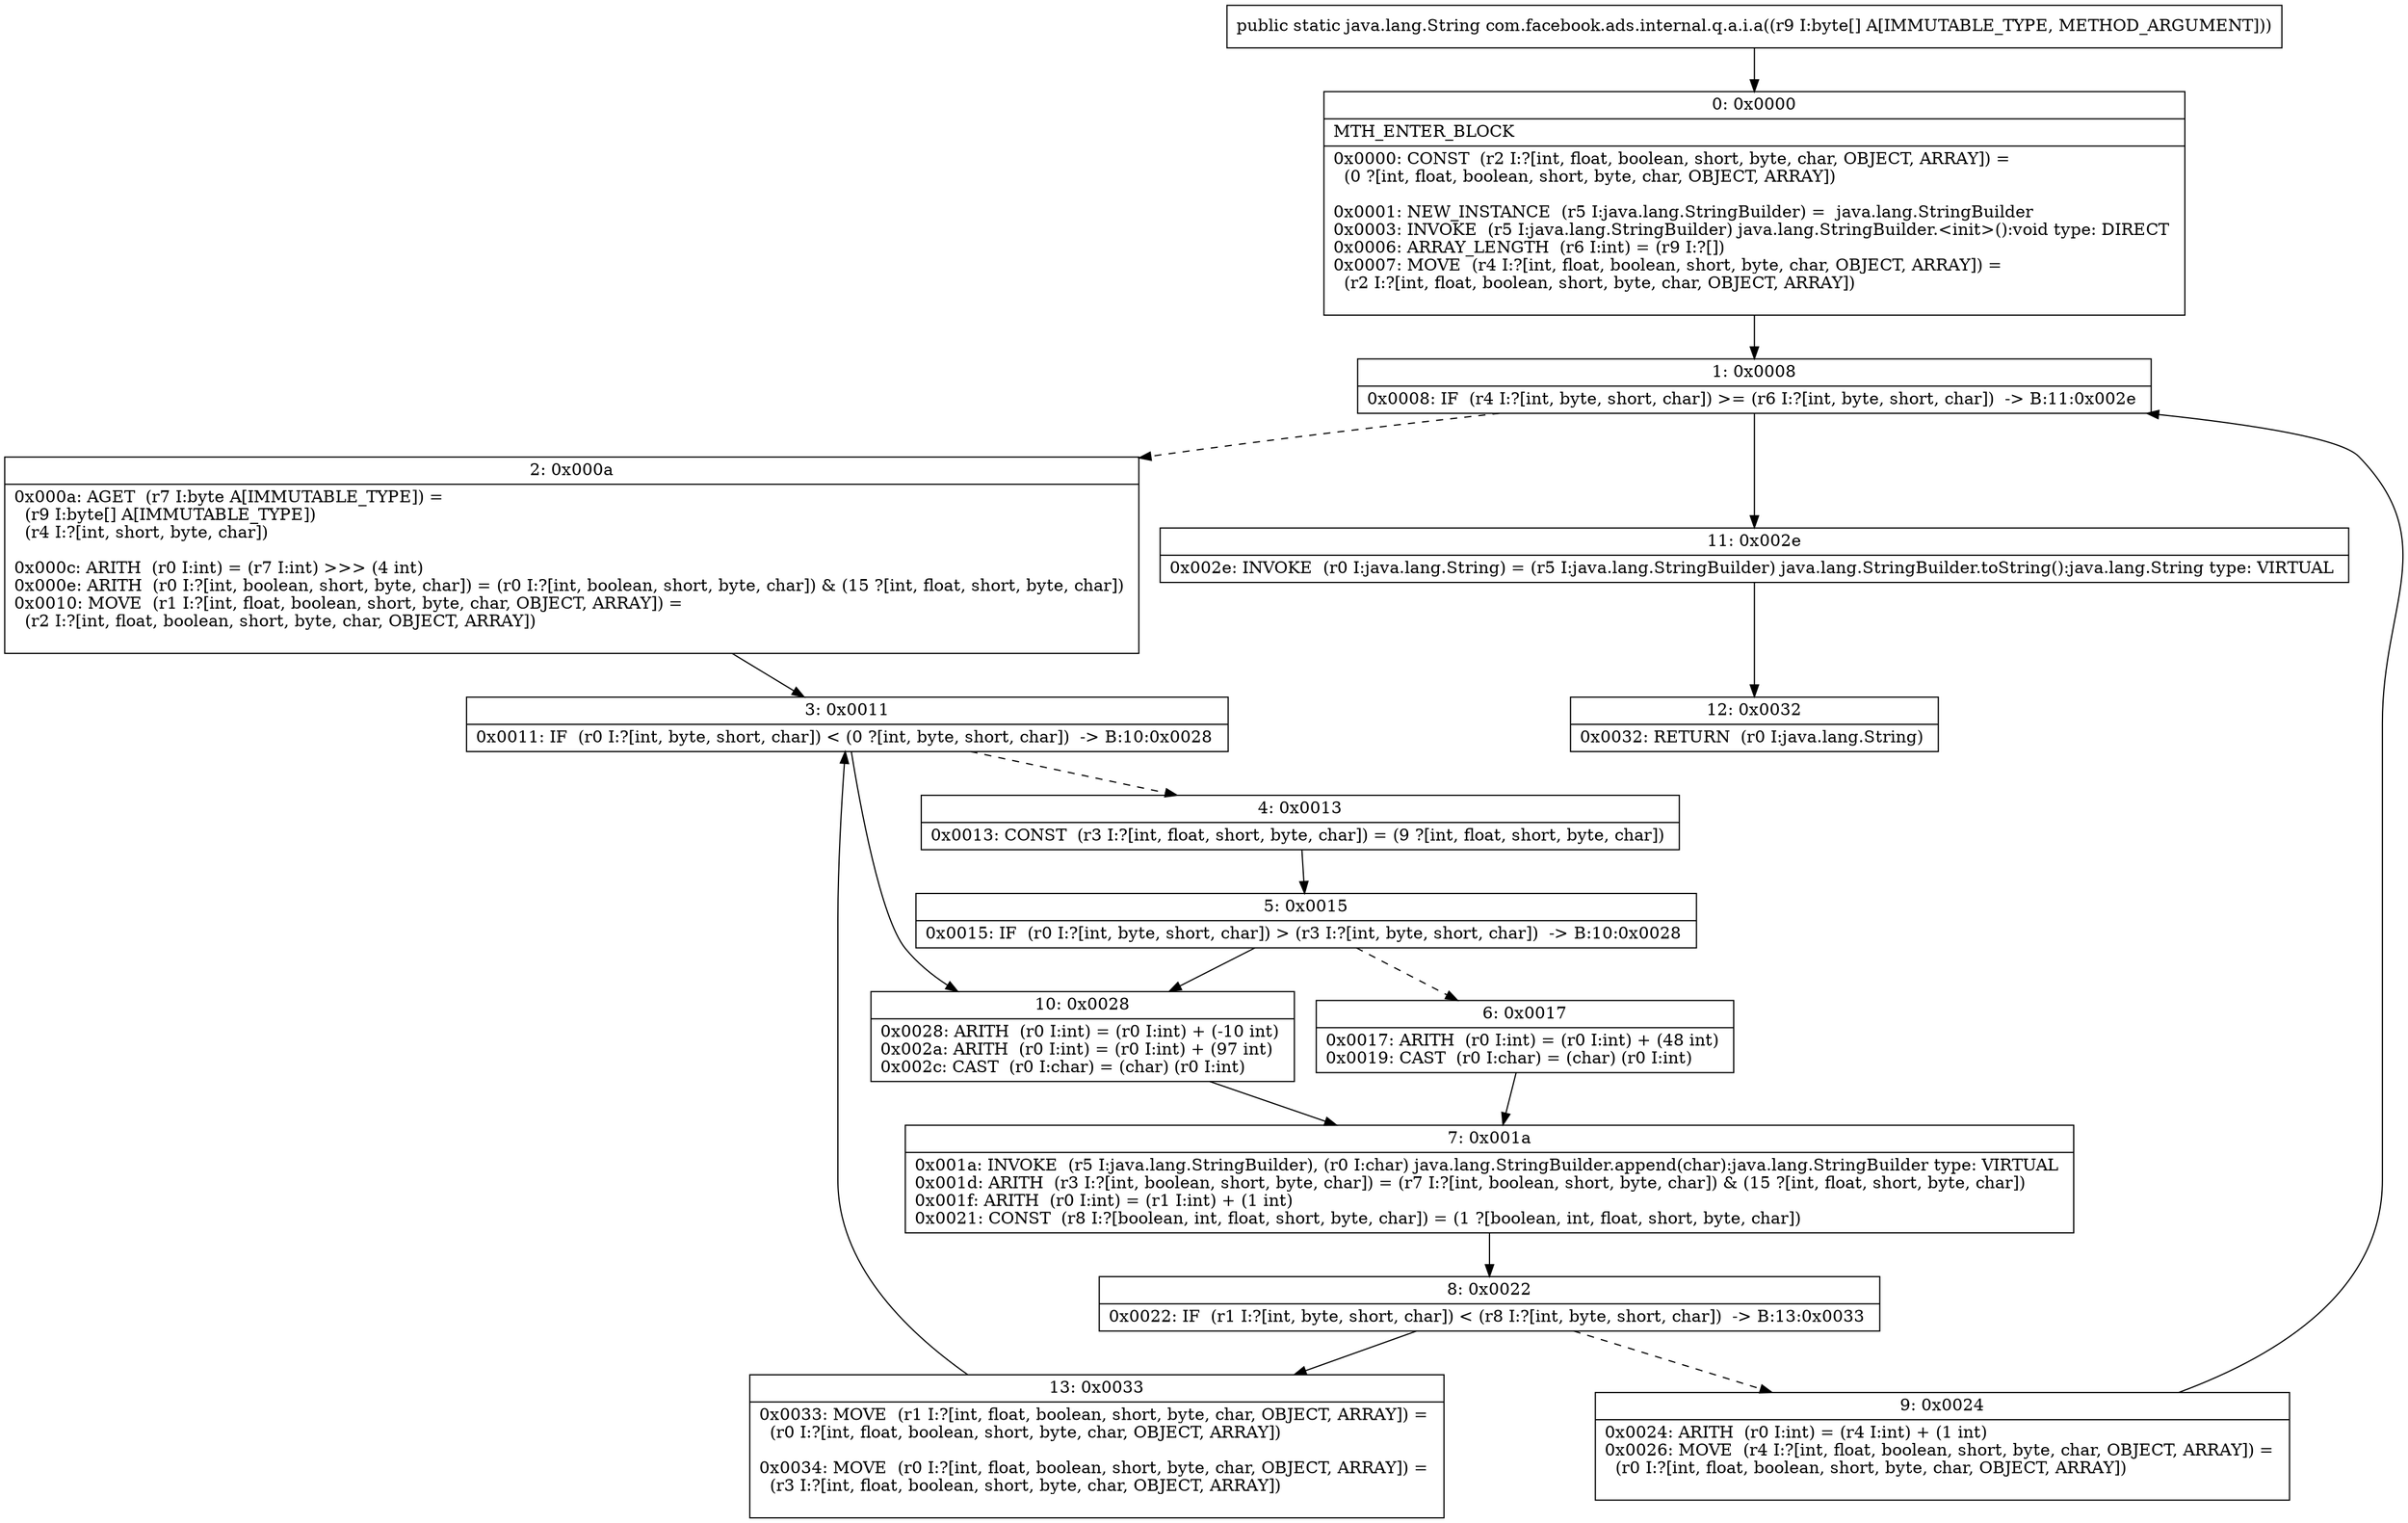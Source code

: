 digraph "CFG forcom.facebook.ads.internal.q.a.i.a([B)Ljava\/lang\/String;" {
Node_0 [shape=record,label="{0\:\ 0x0000|MTH_ENTER_BLOCK\l|0x0000: CONST  (r2 I:?[int, float, boolean, short, byte, char, OBJECT, ARRAY]) = \l  (0 ?[int, float, boolean, short, byte, char, OBJECT, ARRAY])\l \l0x0001: NEW_INSTANCE  (r5 I:java.lang.StringBuilder) =  java.lang.StringBuilder \l0x0003: INVOKE  (r5 I:java.lang.StringBuilder) java.lang.StringBuilder.\<init\>():void type: DIRECT \l0x0006: ARRAY_LENGTH  (r6 I:int) = (r9 I:?[]) \l0x0007: MOVE  (r4 I:?[int, float, boolean, short, byte, char, OBJECT, ARRAY]) = \l  (r2 I:?[int, float, boolean, short, byte, char, OBJECT, ARRAY])\l \l}"];
Node_1 [shape=record,label="{1\:\ 0x0008|0x0008: IF  (r4 I:?[int, byte, short, char]) \>= (r6 I:?[int, byte, short, char])  \-\> B:11:0x002e \l}"];
Node_2 [shape=record,label="{2\:\ 0x000a|0x000a: AGET  (r7 I:byte A[IMMUTABLE_TYPE]) = \l  (r9 I:byte[] A[IMMUTABLE_TYPE])\l  (r4 I:?[int, short, byte, char])\l \l0x000c: ARITH  (r0 I:int) = (r7 I:int) \>\>\> (4 int) \l0x000e: ARITH  (r0 I:?[int, boolean, short, byte, char]) = (r0 I:?[int, boolean, short, byte, char]) & (15 ?[int, float, short, byte, char]) \l0x0010: MOVE  (r1 I:?[int, float, boolean, short, byte, char, OBJECT, ARRAY]) = \l  (r2 I:?[int, float, boolean, short, byte, char, OBJECT, ARRAY])\l \l}"];
Node_3 [shape=record,label="{3\:\ 0x0011|0x0011: IF  (r0 I:?[int, byte, short, char]) \< (0 ?[int, byte, short, char])  \-\> B:10:0x0028 \l}"];
Node_4 [shape=record,label="{4\:\ 0x0013|0x0013: CONST  (r3 I:?[int, float, short, byte, char]) = (9 ?[int, float, short, byte, char]) \l}"];
Node_5 [shape=record,label="{5\:\ 0x0015|0x0015: IF  (r0 I:?[int, byte, short, char]) \> (r3 I:?[int, byte, short, char])  \-\> B:10:0x0028 \l}"];
Node_6 [shape=record,label="{6\:\ 0x0017|0x0017: ARITH  (r0 I:int) = (r0 I:int) + (48 int) \l0x0019: CAST  (r0 I:char) = (char) (r0 I:int) \l}"];
Node_7 [shape=record,label="{7\:\ 0x001a|0x001a: INVOKE  (r5 I:java.lang.StringBuilder), (r0 I:char) java.lang.StringBuilder.append(char):java.lang.StringBuilder type: VIRTUAL \l0x001d: ARITH  (r3 I:?[int, boolean, short, byte, char]) = (r7 I:?[int, boolean, short, byte, char]) & (15 ?[int, float, short, byte, char]) \l0x001f: ARITH  (r0 I:int) = (r1 I:int) + (1 int) \l0x0021: CONST  (r8 I:?[boolean, int, float, short, byte, char]) = (1 ?[boolean, int, float, short, byte, char]) \l}"];
Node_8 [shape=record,label="{8\:\ 0x0022|0x0022: IF  (r1 I:?[int, byte, short, char]) \< (r8 I:?[int, byte, short, char])  \-\> B:13:0x0033 \l}"];
Node_9 [shape=record,label="{9\:\ 0x0024|0x0024: ARITH  (r0 I:int) = (r4 I:int) + (1 int) \l0x0026: MOVE  (r4 I:?[int, float, boolean, short, byte, char, OBJECT, ARRAY]) = \l  (r0 I:?[int, float, boolean, short, byte, char, OBJECT, ARRAY])\l \l}"];
Node_10 [shape=record,label="{10\:\ 0x0028|0x0028: ARITH  (r0 I:int) = (r0 I:int) + (\-10 int) \l0x002a: ARITH  (r0 I:int) = (r0 I:int) + (97 int) \l0x002c: CAST  (r0 I:char) = (char) (r0 I:int) \l}"];
Node_11 [shape=record,label="{11\:\ 0x002e|0x002e: INVOKE  (r0 I:java.lang.String) = (r5 I:java.lang.StringBuilder) java.lang.StringBuilder.toString():java.lang.String type: VIRTUAL \l}"];
Node_12 [shape=record,label="{12\:\ 0x0032|0x0032: RETURN  (r0 I:java.lang.String) \l}"];
Node_13 [shape=record,label="{13\:\ 0x0033|0x0033: MOVE  (r1 I:?[int, float, boolean, short, byte, char, OBJECT, ARRAY]) = \l  (r0 I:?[int, float, boolean, short, byte, char, OBJECT, ARRAY])\l \l0x0034: MOVE  (r0 I:?[int, float, boolean, short, byte, char, OBJECT, ARRAY]) = \l  (r3 I:?[int, float, boolean, short, byte, char, OBJECT, ARRAY])\l \l}"];
MethodNode[shape=record,label="{public static java.lang.String com.facebook.ads.internal.q.a.i.a((r9 I:byte[] A[IMMUTABLE_TYPE, METHOD_ARGUMENT])) }"];
MethodNode -> Node_0;
Node_0 -> Node_1;
Node_1 -> Node_2[style=dashed];
Node_1 -> Node_11;
Node_2 -> Node_3;
Node_3 -> Node_4[style=dashed];
Node_3 -> Node_10;
Node_4 -> Node_5;
Node_5 -> Node_6[style=dashed];
Node_5 -> Node_10;
Node_6 -> Node_7;
Node_7 -> Node_8;
Node_8 -> Node_9[style=dashed];
Node_8 -> Node_13;
Node_9 -> Node_1;
Node_10 -> Node_7;
Node_11 -> Node_12;
Node_13 -> Node_3;
}

